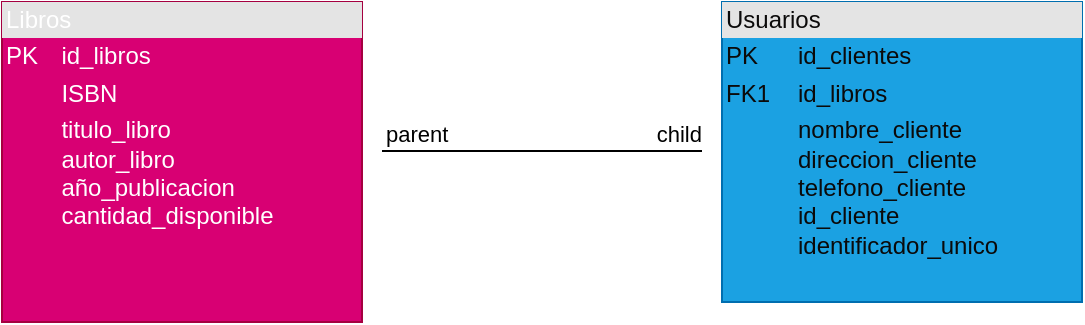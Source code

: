<mxfile version="23.1.5" type="device">
  <diagram name="Página-1" id="McrSEZHiqLOnxa6ws6xW">
    <mxGraphModel dx="1332" dy="588" grid="1" gridSize="10" guides="1" tooltips="1" connect="1" arrows="1" fold="1" page="1" pageScale="1" pageWidth="827" pageHeight="1169" math="0" shadow="0">
      <root>
        <mxCell id="0" />
        <mxCell id="1" parent="0" />
        <mxCell id="SyFTC8aoyBOmLUA6NoT2-1" value="&lt;div style=&quot;box-sizing:border-box;width:100%;background:#e4e4e4;padding:2px;&quot;&gt;Usuarios&lt;/div&gt;&lt;table cellspacing=&quot;0&quot; cellpadding=&quot;2&quot; style=&quot;width:100%;font-size:1em;&quot;&gt;&lt;tbody&gt;&lt;tr&gt;&lt;td&gt;PK&lt;/td&gt;&lt;td&gt;id_clientes&lt;/td&gt;&lt;/tr&gt;&lt;tr&gt;&lt;td&gt;FK1&lt;/td&gt;&lt;td&gt;id_libros&lt;/td&gt;&lt;/tr&gt;&lt;tr&gt;&lt;td&gt;&lt;/td&gt;&lt;td&gt;nombre_cliente&lt;br&gt;direccion_cliente&lt;br&gt;telefono_cliente&lt;br&gt;id_cliente&lt;br&gt;identificador_unico&lt;/td&gt;&lt;/tr&gt;&lt;/tbody&gt;&lt;/table&gt;" style="verticalAlign=top;align=left;overflow=fill;html=1;whiteSpace=wrap;fontColor=#0b0a0a;fillColor=#1ba1e2;strokeColor=#006EAF;" parent="1" vertex="1">
          <mxGeometry x="480" y="130" width="180" height="150" as="geometry" />
        </mxCell>
        <mxCell id="SyFTC8aoyBOmLUA6NoT2-2" value="" style="endArrow=none;html=1;edgeStyle=orthogonalEdgeStyle;rounded=0;" parent="1" edge="1">
          <mxGeometry relative="1" as="geometry">
            <mxPoint x="310" y="204.5" as="sourcePoint" />
            <mxPoint x="470" y="204.5" as="targetPoint" />
          </mxGeometry>
        </mxCell>
        <mxCell id="SyFTC8aoyBOmLUA6NoT2-3" value="parent" style="edgeLabel;resizable=0;html=1;align=left;verticalAlign=bottom;" parent="SyFTC8aoyBOmLUA6NoT2-2" connectable="0" vertex="1">
          <mxGeometry x="-1" relative="1" as="geometry" />
        </mxCell>
        <mxCell id="SyFTC8aoyBOmLUA6NoT2-4" value="child" style="edgeLabel;resizable=0;html=1;align=right;verticalAlign=bottom;" parent="SyFTC8aoyBOmLUA6NoT2-2" connectable="0" vertex="1">
          <mxGeometry x="1" relative="1" as="geometry" />
        </mxCell>
        <mxCell id="FlWc9ToqDhQKcGbicOjH-3" value="&lt;div style=&quot;box-sizing:border-box;width:100%;background:#e4e4e4;padding:2px;&quot;&gt;Libros&lt;/div&gt;&lt;table style=&quot;width:100%;font-size:1em;&quot; cellpadding=&quot;2&quot; cellspacing=&quot;0&quot;&gt;&lt;tbody&gt;&lt;tr&gt;&lt;td&gt;PK&lt;/td&gt;&lt;td&gt;id_libros&lt;/td&gt;&lt;/tr&gt;&lt;tr&gt;&lt;td&gt;&lt;br&gt;&lt;/td&gt;&lt;td&gt;ISBN&lt;/td&gt;&lt;/tr&gt;&lt;tr&gt;&lt;td&gt;&lt;/td&gt;&lt;td&gt;titulo_libro&lt;br&gt;autor_libro&lt;br&gt;año_publicacion&lt;br&gt;cantidad_disponible&lt;/td&gt;&lt;/tr&gt;&lt;/tbody&gt;&lt;/table&gt;" style="verticalAlign=top;align=left;overflow=fill;html=1;whiteSpace=wrap;fillColor=#d80073;fontColor=#ffffff;strokeColor=#A50040;" vertex="1" parent="1">
          <mxGeometry x="120" y="130" width="180" height="160" as="geometry" />
        </mxCell>
      </root>
    </mxGraphModel>
  </diagram>
</mxfile>
